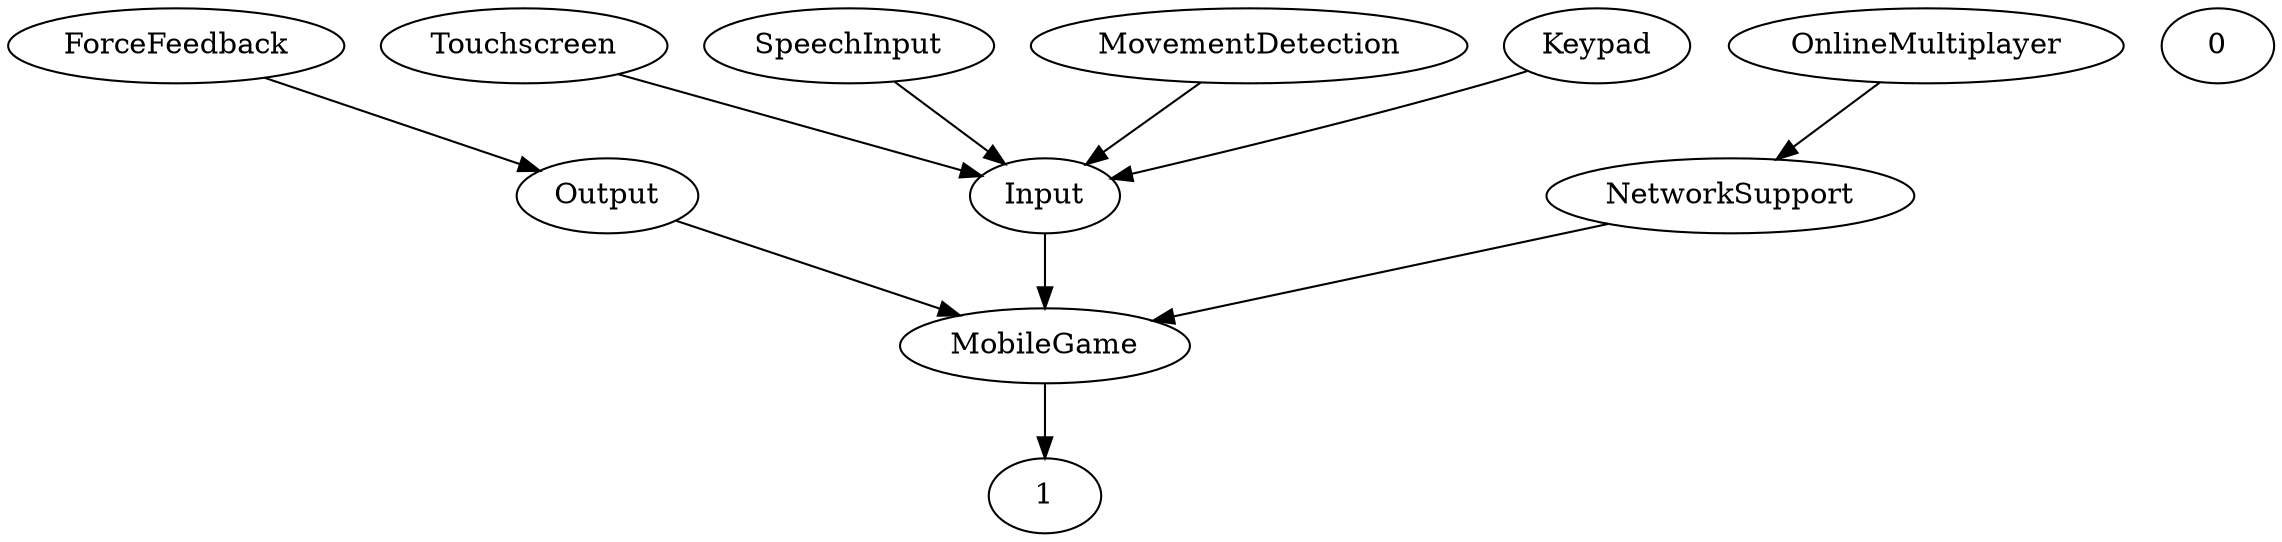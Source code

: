 digraph G {
  ForceFeedback;
  Input;
  MobileGame;
  Touchscreen;
  SpeechInput;
  0;
  MovementDetection;
  OnlineMultiplayer;
  Output;
  Keypad;
  1;
  NetworkSupport;
  Keypad -> Input;
  NetworkSupport -> MobileGame;
  Output -> MobileGame;
  SpeechInput -> Input;
  OnlineMultiplayer -> NetworkSupport;
  Touchscreen -> Input;
  MovementDetection -> Input;
  Input -> MobileGame;
  MobileGame -> 1;
  ForceFeedback -> Output;
}
